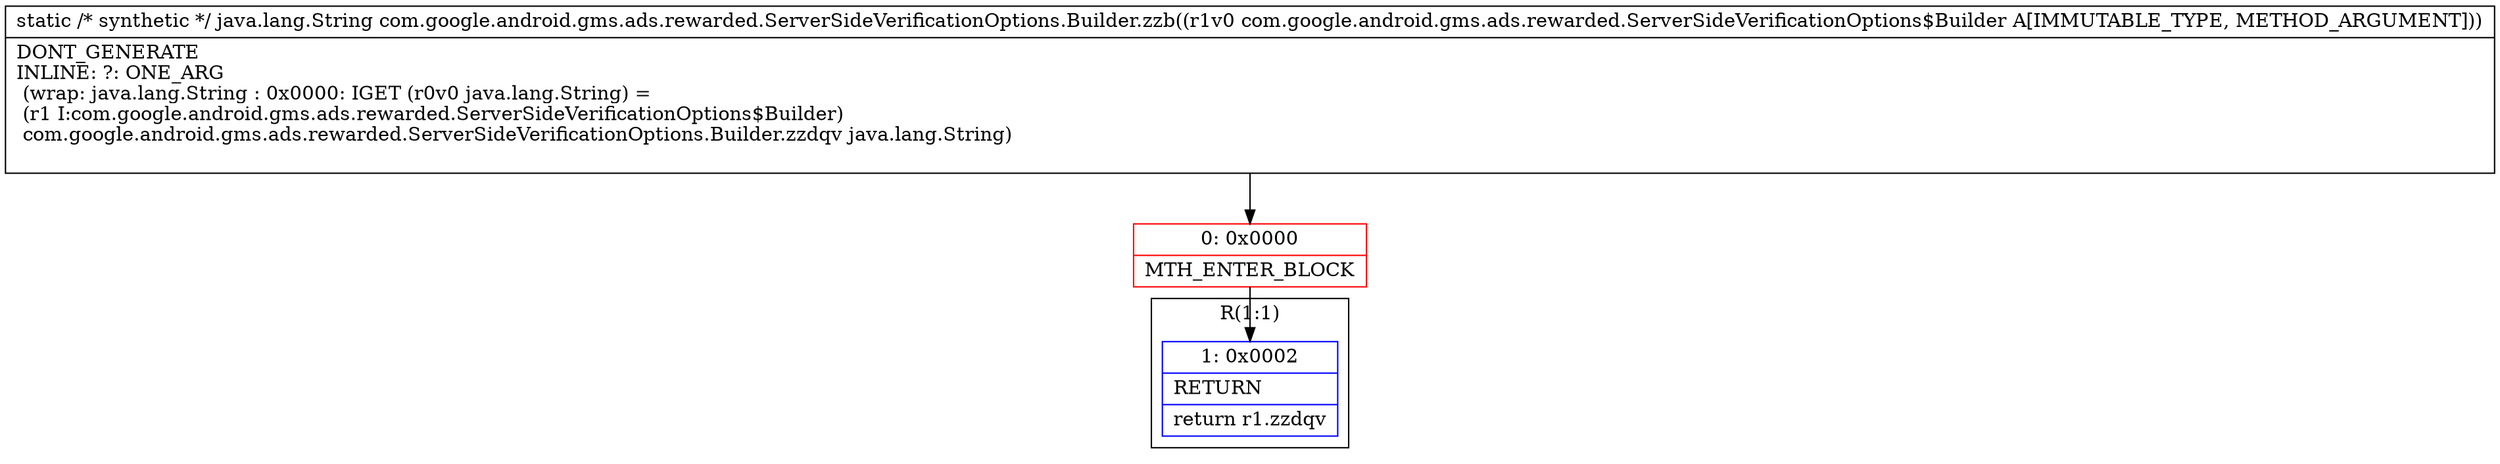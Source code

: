digraph "CFG forcom.google.android.gms.ads.rewarded.ServerSideVerificationOptions.Builder.zzb(Lcom\/google\/android\/gms\/ads\/rewarded\/ServerSideVerificationOptions$Builder;)Ljava\/lang\/String;" {
subgraph cluster_Region_770243196 {
label = "R(1:1)";
node [shape=record,color=blue];
Node_1 [shape=record,label="{1\:\ 0x0002|RETURN\l|return r1.zzdqv\l}"];
}
Node_0 [shape=record,color=red,label="{0\:\ 0x0000|MTH_ENTER_BLOCK\l}"];
MethodNode[shape=record,label="{static \/* synthetic *\/ java.lang.String com.google.android.gms.ads.rewarded.ServerSideVerificationOptions.Builder.zzb((r1v0 com.google.android.gms.ads.rewarded.ServerSideVerificationOptions$Builder A[IMMUTABLE_TYPE, METHOD_ARGUMENT]))  | DONT_GENERATE\lINLINE: ?: ONE_ARG  \l  (wrap: java.lang.String : 0x0000: IGET  (r0v0 java.lang.String) = \l  (r1 I:com.google.android.gms.ads.rewarded.ServerSideVerificationOptions$Builder)\l com.google.android.gms.ads.rewarded.ServerSideVerificationOptions.Builder.zzdqv java.lang.String)\l\l}"];
MethodNode -> Node_0;
Node_0 -> Node_1;
}

